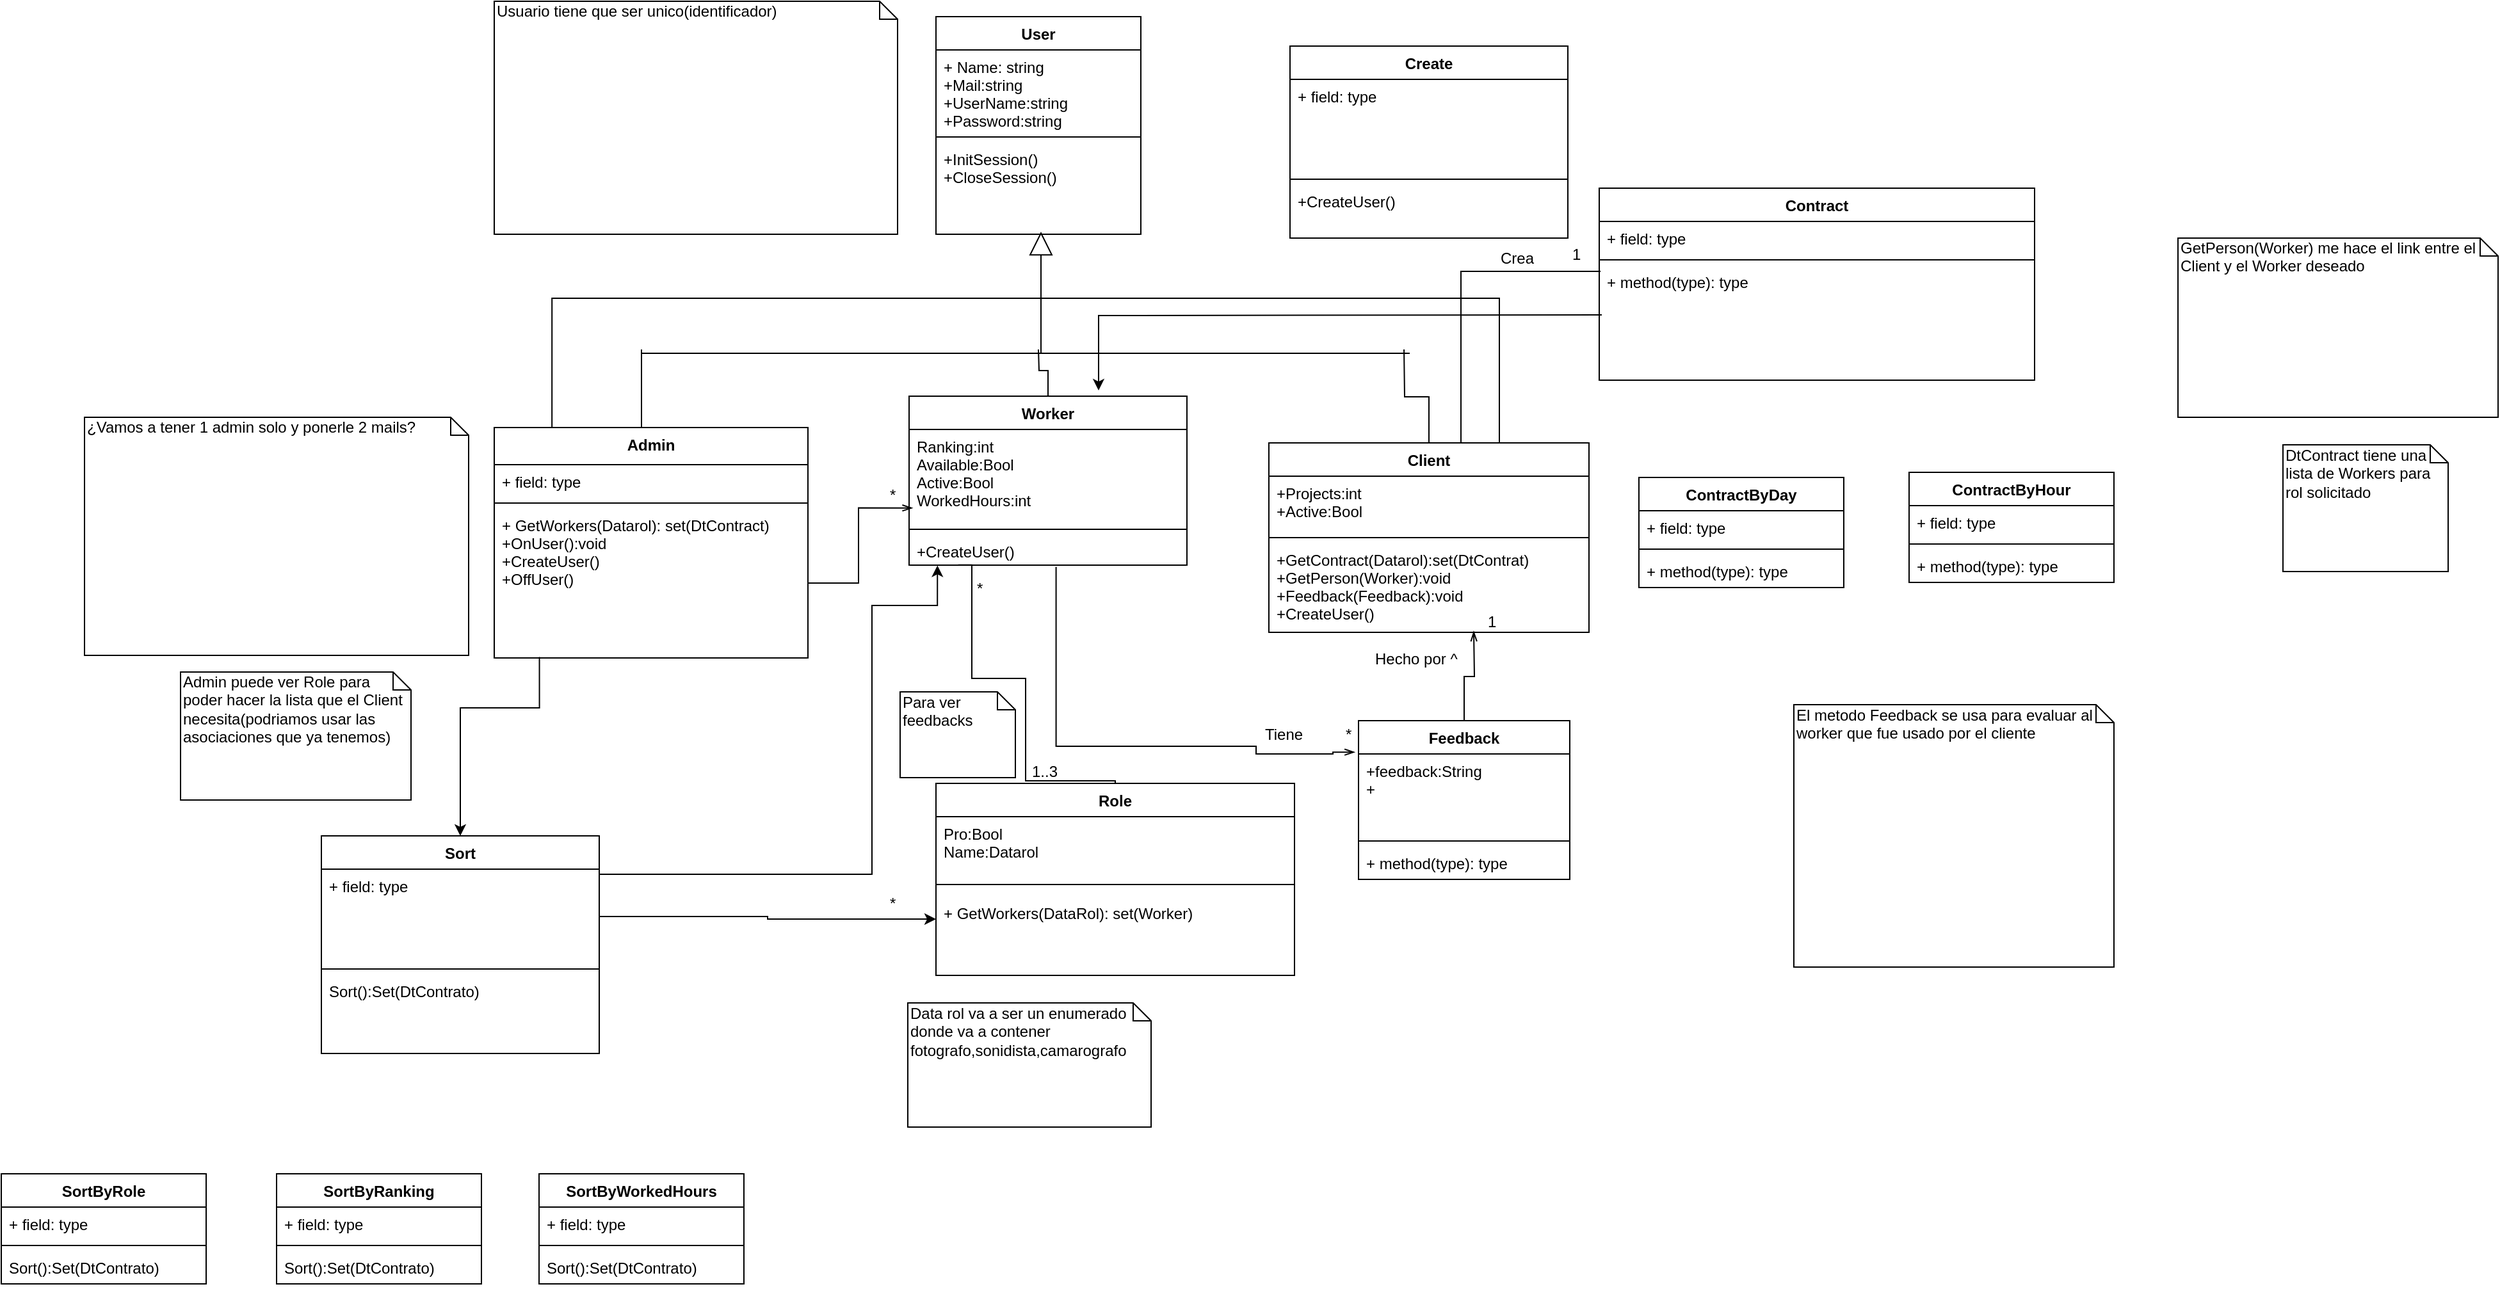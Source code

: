 <mxfile version="10.6.6" type="device"><diagram id="SDJkYluCiTzwaR56uqzN" name="Page-1"><mxGraphModel dx="1682" dy="655" grid="1" gridSize="10" guides="1" tooltips="1" connect="1" arrows="1" fold="1" page="1" pageScale="1" pageWidth="850" pageHeight="1100" math="0" shadow="0"><root><mxCell id="0"/><mxCell id="1" parent="0"/><mxCell id="5q09OxSUYwtpQelPZ46q-1" value="User" style="swimlane;fontStyle=1;align=center;verticalAlign=top;childLayout=stackLayout;horizontal=1;startSize=26;horizontalStack=0;resizeParent=1;resizeParentMax=0;resizeLast=0;collapsible=1;marginBottom=0;" parent="1" vertex="1"><mxGeometry x="220" y="20" width="160" height="170" as="geometry"/></mxCell><mxCell id="5q09OxSUYwtpQelPZ46q-2" value="+ Name: string&#10;+Mail:string&#10;+UserName:string&#10;+Password:string&#10;" style="text;strokeColor=none;fillColor=none;align=left;verticalAlign=top;spacingLeft=4;spacingRight=4;overflow=hidden;rotatable=0;points=[[0,0.5],[1,0.5]];portConstraint=eastwest;" parent="5q09OxSUYwtpQelPZ46q-1" vertex="1"><mxGeometry y="26" width="160" height="64" as="geometry"/></mxCell><mxCell id="5q09OxSUYwtpQelPZ46q-3" value="" style="line;strokeWidth=1;fillColor=none;align=left;verticalAlign=middle;spacingTop=-1;spacingLeft=3;spacingRight=3;rotatable=0;labelPosition=right;points=[];portConstraint=eastwest;" parent="5q09OxSUYwtpQelPZ46q-1" vertex="1"><mxGeometry y="90" width="160" height="8" as="geometry"/></mxCell><mxCell id="5q09OxSUYwtpQelPZ46q-4" value="+InitSession()&#10;+CloseSession()&#10;&#10;" style="text;strokeColor=none;fillColor=none;align=left;verticalAlign=top;spacingLeft=4;spacingRight=4;overflow=hidden;rotatable=0;points=[[0,0.5],[1,0.5]];portConstraint=eastwest;" parent="5q09OxSUYwtpQelPZ46q-1" vertex="1"><mxGeometry y="98" width="160" height="72" as="geometry"/></mxCell><mxCell id="5q09OxSUYwtpQelPZ46q-5" value="&lt;br&gt;&lt;br&gt;" style="endArrow=block;endSize=16;endFill=0;html=1;entryX=0.513;entryY=1.069;entryDx=0;entryDy=0;entryPerimeter=0;" parent="1" edge="1"><mxGeometry width="160" relative="1" as="geometry"><mxPoint x="302" y="283" as="sourcePoint"/><mxPoint x="302" y="188" as="targetPoint"/></mxGeometry></mxCell><mxCell id="5q09OxSUYwtpQelPZ46q-10" value="" style="endArrow=none;html=1;" parent="1" edge="1"><mxGeometry width="50" height="50" relative="1" as="geometry"><mxPoint x="-10" y="283" as="sourcePoint"/><mxPoint x="590" y="283" as="targetPoint"/></mxGeometry></mxCell><mxCell id="5q09OxSUYwtpQelPZ46q-26" value="" style="edgeStyle=orthogonalEdgeStyle;rounded=0;orthogonalLoop=1;jettySize=auto;html=1;endArrow=none;endFill=0;" parent="1" source="5q09OxSUYwtpQelPZ46q-12" edge="1"><mxGeometry relative="1" as="geometry"><mxPoint x="-10" y="280" as="targetPoint"/><Array as="points"><mxPoint x="-10" y="290"/></Array></mxGeometry></mxCell><mxCell id="5q09OxSUYwtpQelPZ46q-35" value="" style="edgeStyle=orthogonalEdgeStyle;rounded=0;orthogonalLoop=1;jettySize=auto;html=1;endArrow=none;endFill=0;" parent="1" source="5q09OxSUYwtpQelPZ46q-27" edge="1"><mxGeometry relative="1" as="geometry"><mxPoint x="300" y="280" as="targetPoint"/></mxGeometry></mxCell><mxCell id="5q09OxSUYwtpQelPZ46q-27" value="Worker" style="swimlane;fontStyle=1;align=center;verticalAlign=top;childLayout=stackLayout;horizontal=1;startSize=26;horizontalStack=0;resizeParent=1;resizeParentMax=0;resizeLast=0;collapsible=1;marginBottom=0;" parent="1" vertex="1"><mxGeometry x="199" y="316.5" width="217" height="132" as="geometry"/></mxCell><mxCell id="5q09OxSUYwtpQelPZ46q-28" value="Ranking:int&#10;Available:Bool&#10;Active:Bool&#10;WorkedHours:int&#10;" style="text;strokeColor=none;fillColor=none;align=left;verticalAlign=top;spacingLeft=4;spacingRight=4;overflow=hidden;rotatable=0;points=[[0,0.5],[1,0.5]];portConstraint=eastwest;" parent="5q09OxSUYwtpQelPZ46q-27" vertex="1"><mxGeometry y="26" width="217" height="74" as="geometry"/></mxCell><mxCell id="5q09OxSUYwtpQelPZ46q-29" value="" style="line;strokeWidth=1;fillColor=none;align=left;verticalAlign=middle;spacingTop=-1;spacingLeft=3;spacingRight=3;rotatable=0;labelPosition=right;points=[];portConstraint=eastwest;" parent="5q09OxSUYwtpQelPZ46q-27" vertex="1"><mxGeometry y="100" width="217" height="8" as="geometry"/></mxCell><mxCell id="5q09OxSUYwtpQelPZ46q-30" value="+CreateUser()" style="text;strokeColor=none;fillColor=none;align=left;verticalAlign=top;spacingLeft=4;spacingRight=4;overflow=hidden;rotatable=0;points=[[0,0.5],[1,0.5]];portConstraint=eastwest;" parent="5q09OxSUYwtpQelPZ46q-27" vertex="1"><mxGeometry y="108" width="217" height="24" as="geometry"/></mxCell><mxCell id="5q09OxSUYwtpQelPZ46q-89" style="edgeStyle=orthogonalEdgeStyle;rounded=0;orthogonalLoop=1;jettySize=auto;html=1;exitX=0.5;exitY=0;exitDx=0;exitDy=0;startArrow=none;startFill=0;endArrow=none;endFill=0;" parent="1" source="5q09OxSUYwtpQelPZ46q-36" edge="1"><mxGeometry relative="1" as="geometry"><mxPoint x="585.529" y="280" as="targetPoint"/></mxGeometry></mxCell><mxCell id="k8MaMHGygyyiRWq4Le-P-3" style="edgeStyle=orthogonalEdgeStyle;rounded=0;orthogonalLoop=1;jettySize=auto;html=1;exitX=0.75;exitY=0;exitDx=0;exitDy=0;entryX=0.184;entryY=0.009;entryDx=0;entryDy=0;entryPerimeter=0;endArrow=none;endFill=0;" parent="1" source="5q09OxSUYwtpQelPZ46q-36" target="5q09OxSUYwtpQelPZ46q-12" edge="1"><mxGeometry relative="1" as="geometry"><Array as="points"><mxPoint x="660" y="240"/><mxPoint x="-80" y="240"/></Array></mxGeometry></mxCell><mxCell id="50Mh4U7ZmOXtQYmtyxgU-5" style="edgeStyle=orthogonalEdgeStyle;rounded=0;orthogonalLoop=1;jettySize=auto;html=1;entryX=-0.004;entryY=0.041;entryDx=0;entryDy=0;entryPerimeter=0;endArrow=none;endFill=0;" edge="1" parent="1" source="5q09OxSUYwtpQelPZ46q-36"><mxGeometry relative="1" as="geometry"><mxPoint x="739" y="219" as="targetPoint"/><Array as="points"><mxPoint x="630" y="219"/></Array></mxGeometry></mxCell><mxCell id="5q09OxSUYwtpQelPZ46q-36" value="Client" style="swimlane;fontStyle=1;align=center;verticalAlign=top;childLayout=stackLayout;horizontal=1;startSize=26;horizontalStack=0;resizeParent=1;resizeParentMax=0;resizeLast=0;collapsible=1;marginBottom=0;" parent="1" vertex="1"><mxGeometry x="480" y="353" width="250" height="148" as="geometry"/></mxCell><mxCell id="5q09OxSUYwtpQelPZ46q-37" value="+Projects:int&#10;+Active:Bool&#10;" style="text;strokeColor=none;fillColor=none;align=left;verticalAlign=top;spacingLeft=4;spacingRight=4;overflow=hidden;rotatable=0;points=[[0,0.5],[1,0.5]];portConstraint=eastwest;" parent="5q09OxSUYwtpQelPZ46q-36" vertex="1"><mxGeometry y="26" width="250" height="44" as="geometry"/></mxCell><mxCell id="5q09OxSUYwtpQelPZ46q-38" value="" style="line;strokeWidth=1;fillColor=none;align=left;verticalAlign=middle;spacingTop=-1;spacingLeft=3;spacingRight=3;rotatable=0;labelPosition=right;points=[];portConstraint=eastwest;" parent="5q09OxSUYwtpQelPZ46q-36" vertex="1"><mxGeometry y="70" width="250" height="8" as="geometry"/></mxCell><mxCell id="5q09OxSUYwtpQelPZ46q-39" value="+GetContract(Datarol):set(DtContrat)&#10;+GetPerson(Worker):void&#10;+Feedback(Feedback):void&#10;+CreateUser()&#10;" style="text;strokeColor=none;fillColor=none;align=left;verticalAlign=top;spacingLeft=4;spacingRight=4;overflow=hidden;rotatable=0;points=[[0,0.5],[1,0.5]];portConstraint=eastwest;" parent="5q09OxSUYwtpQelPZ46q-36" vertex="1"><mxGeometry y="78" width="250" height="70" as="geometry"/></mxCell><mxCell id="5q09OxSUYwtpQelPZ46q-85" style="edgeStyle=orthogonalEdgeStyle;rounded=0;orthogonalLoop=1;jettySize=auto;html=1;exitX=0.5;exitY=0;exitDx=0;exitDy=0;entryX=0.177;entryY=0.997;entryDx=0;entryDy=0;entryPerimeter=0;startArrow=none;startFill=0;endArrow=none;endFill=0;" parent="1" source="5q09OxSUYwtpQelPZ46q-53" target="5q09OxSUYwtpQelPZ46q-30" edge="1"><mxGeometry relative="1" as="geometry"><Array as="points"><mxPoint x="290" y="617"/><mxPoint x="290" y="537"/><mxPoint x="248" y="537"/></Array></mxGeometry></mxCell><mxCell id="5q09OxSUYwtpQelPZ46q-62" value="1..3" style="text;html=1;resizable=0;points=[];autosize=1;align=left;verticalAlign=top;spacingTop=-4;" parent="1" vertex="1"><mxGeometry x="293" y="600" width="40" height="20" as="geometry"/></mxCell><mxCell id="5q09OxSUYwtpQelPZ46q-63" value="*" style="text;html=1;resizable=0;points=[];autosize=1;align=left;verticalAlign=top;spacingTop=-4;" parent="1" vertex="1"><mxGeometry x="250" y="457" width="20" height="20" as="geometry"/></mxCell><mxCell id="5q09OxSUYwtpQelPZ46q-64" value="Feedback" style="swimlane;fontStyle=1;align=center;verticalAlign=top;childLayout=stackLayout;horizontal=1;startSize=26;horizontalStack=0;resizeParent=1;resizeParentMax=0;resizeLast=0;collapsible=1;marginBottom=0;" parent="1" vertex="1"><mxGeometry x="550" y="570" width="165" height="124" as="geometry"/></mxCell><mxCell id="5q09OxSUYwtpQelPZ46q-65" value="+feedback:String&#10;+&#10;" style="text;strokeColor=none;fillColor=none;align=left;verticalAlign=top;spacingLeft=4;spacingRight=4;overflow=hidden;rotatable=0;points=[[0,0.5],[1,0.5]];portConstraint=eastwest;" parent="5q09OxSUYwtpQelPZ46q-64" vertex="1"><mxGeometry y="26" width="165" height="64" as="geometry"/></mxCell><mxCell id="5q09OxSUYwtpQelPZ46q-66" value="" style="line;strokeWidth=1;fillColor=none;align=left;verticalAlign=middle;spacingTop=-1;spacingLeft=3;spacingRight=3;rotatable=0;labelPosition=right;points=[];portConstraint=eastwest;" parent="5q09OxSUYwtpQelPZ46q-64" vertex="1"><mxGeometry y="90" width="165" height="8" as="geometry"/></mxCell><mxCell id="5q09OxSUYwtpQelPZ46q-67" value="+ method(type): type" style="text;strokeColor=none;fillColor=none;align=left;verticalAlign=top;spacingLeft=4;spacingRight=4;overflow=hidden;rotatable=0;points=[[0,0.5],[1,0.5]];portConstraint=eastwest;" parent="5q09OxSUYwtpQelPZ46q-64" vertex="1"><mxGeometry y="98" width="165" height="26" as="geometry"/></mxCell><mxCell id="5q09OxSUYwtpQelPZ46q-75" value="*" style="text;html=1;resizable=0;points=[];autosize=1;align=left;verticalAlign=top;spacingTop=-4;" parent="1" vertex="1"><mxGeometry x="538" y="571" width="20" height="20" as="geometry"/></mxCell><mxCell id="5q09OxSUYwtpQelPZ46q-76" value="Hecho por ^" style="text;html=1;resizable=0;points=[];autosize=1;align=left;verticalAlign=top;spacingTop=-4;" parent="1" vertex="1"><mxGeometry x="561" y="512" width="80" height="20" as="geometry"/></mxCell><mxCell id="5q09OxSUYwtpQelPZ46q-77" value="Tiene&amp;nbsp;" style="text;html=1;resizable=0;points=[];autosize=1;align=left;verticalAlign=top;spacingTop=-4;" parent="1" vertex="1"><mxGeometry x="475" y="571" width="50" height="20" as="geometry"/></mxCell><mxCell id="5q09OxSUYwtpQelPZ46q-86" value="Data rol va a ser un enumerado donde va a contener fotografo,sonidista,camarografo&amp;nbsp;" style="shape=note;whiteSpace=wrap;html=1;size=14;verticalAlign=top;align=left;spacingTop=-6;" parent="1" vertex="1"><mxGeometry x="198" y="790.5" width="190" height="97" as="geometry"/></mxCell><mxCell id="5q09OxSUYwtpQelPZ46q-87" style="edgeStyle=orthogonalEdgeStyle;rounded=0;orthogonalLoop=1;jettySize=auto;html=1;exitX=1;exitY=0.5;exitDx=0;exitDy=0;entryX=0.013;entryY=0.829;entryDx=0;entryDy=0;entryPerimeter=0;startArrow=none;startFill=0;endArrow=openThin;endFill=0;" parent="1" source="5q09OxSUYwtpQelPZ46q-15" target="5q09OxSUYwtpQelPZ46q-28" edge="1"><mxGeometry relative="1" as="geometry"/></mxCell><mxCell id="5q09OxSUYwtpQelPZ46q-88" value="*" style="text;html=1;resizable=0;points=[];autosize=1;align=left;verticalAlign=top;spacingTop=-4;" parent="1" vertex="1"><mxGeometry x="182" y="384" width="20" height="20" as="geometry"/></mxCell><mxCell id="5q09OxSUYwtpQelPZ46q-90" value="DtContract&amp;nbsp;tiene una lista de Workers para rol solicitado" style="shape=note;whiteSpace=wrap;html=1;size=14;verticalAlign=top;align=left;spacingTop=-6;" parent="1" vertex="1"><mxGeometry x="1272" y="354.5" width="129" height="99" as="geometry"/></mxCell><mxCell id="TyFhL4nCGPg7oJpDTBno-4" value="Admin puede ver Role para poder hacer la lista que el Client necesita(podriamos usar las asociaciones que ya tenemos)" style="shape=note;whiteSpace=wrap;html=1;size=14;verticalAlign=top;align=left;spacingTop=-6;" parent="1" vertex="1"><mxGeometry x="-370" y="532" width="180" height="100" as="geometry"/></mxCell><mxCell id="5q09OxSUYwtpQelPZ46q-73" value="1" style="text;html=1;resizable=0;points=[];autosize=1;align=left;verticalAlign=top;spacingTop=-4;" parent="1" vertex="1"><mxGeometry x="649" y="482.5" width="20" height="20" as="geometry"/></mxCell><mxCell id="TyFhL4nCGPg7oJpDTBno-5" style="edgeStyle=orthogonalEdgeStyle;rounded=0;orthogonalLoop=1;jettySize=auto;html=1;exitX=0.5;exitY=0;exitDx=0;exitDy=0;startArrow=none;startFill=0;endArrow=openThin;endFill=0;" parent="1" source="5q09OxSUYwtpQelPZ46q-64" edge="1"><mxGeometry relative="1" as="geometry"><mxPoint x="590" y="574" as="sourcePoint"/><mxPoint x="640" y="500" as="targetPoint"/></mxGeometry></mxCell><mxCell id="k8MaMHGygyyiRWq4Le-P-5" value="El metodo Feedback se usa para evaluar al worker que fue usado por el cliente" style="shape=note;whiteSpace=wrap;html=1;size=14;verticalAlign=top;align=left;spacingTop=-6;" parent="1" vertex="1"><mxGeometry x="890" y="557.5" width="250" height="205" as="geometry"/></mxCell><mxCell id="k8MaMHGygyyiRWq4Le-P-8" value="GetPerson(Worker) me hace el link entre el Client y el Worker deseado" style="shape=note;whiteSpace=wrap;html=1;size=14;verticalAlign=top;align=left;spacingTop=-6;" parent="1" vertex="1"><mxGeometry x="1190" y="193" width="250" height="140" as="geometry"/></mxCell><mxCell id="k8MaMHGygyyiRWq4Le-P-9" value="Usuario tiene que ser unico(identificador)" style="shape=note;whiteSpace=wrap;html=1;size=14;verticalAlign=top;align=left;spacingTop=-6;" parent="1" vertex="1"><mxGeometry x="-125" y="8" width="315" height="182" as="geometry"/></mxCell><mxCell id="k8MaMHGygyyiRWq4Le-P-13" style="edgeStyle=orthogonalEdgeStyle;rounded=0;orthogonalLoop=1;jettySize=auto;html=1;entryX=0.529;entryY=1.057;entryDx=0;entryDy=0;entryPerimeter=0;startArrow=openThin;startFill=0;endArrow=none;endFill=0;exitX=-0.017;exitY=-0.022;exitDx=0;exitDy=0;exitPerimeter=0;" parent="1" source="5q09OxSUYwtpQelPZ46q-65" target="5q09OxSUYwtpQelPZ46q-30" edge="1"><mxGeometry relative="1" as="geometry"><mxPoint x="490" y="595" as="sourcePoint"/><Array as="points"><mxPoint x="530" y="594"/><mxPoint x="530" y="596"/><mxPoint x="470" y="596"/><mxPoint x="470" y="590"/><mxPoint x="313" y="590"/></Array></mxGeometry></mxCell><mxCell id="k8MaMHGygyyiRWq4Le-P-15" value="" style="group" parent="1" vertex="1" connectable="0"><mxGeometry x="-125" y="341" width="625" height="500" as="geometry"/></mxCell><mxCell id="5q09OxSUYwtpQelPZ46q-12" value="Admin" style="swimlane;fontStyle=1;align=center;verticalAlign=top;childLayout=stackLayout;horizontal=1;startSize=29;horizontalStack=0;resizeParent=1;resizeParentMax=0;resizeLast=0;collapsible=1;marginBottom=0;" parent="k8MaMHGygyyiRWq4Le-P-15" vertex="1"><mxGeometry width="245" height="180" as="geometry"/></mxCell><mxCell id="5q09OxSUYwtpQelPZ46q-13" value="+ field: type" style="text;strokeColor=none;fillColor=none;align=left;verticalAlign=top;spacingLeft=4;spacingRight=4;overflow=hidden;rotatable=0;points=[[0,0.5],[1,0.5]];portConstraint=eastwest;" parent="5q09OxSUYwtpQelPZ46q-12" vertex="1"><mxGeometry y="29" width="245" height="26" as="geometry"/></mxCell><mxCell id="5q09OxSUYwtpQelPZ46q-14" value="" style="line;strokeWidth=1;fillColor=none;align=left;verticalAlign=middle;spacingTop=-1;spacingLeft=3;spacingRight=3;rotatable=0;labelPosition=right;points=[];portConstraint=eastwest;" parent="5q09OxSUYwtpQelPZ46q-12" vertex="1"><mxGeometry y="55" width="245" height="8" as="geometry"/></mxCell><mxCell id="5q09OxSUYwtpQelPZ46q-15" value="+ GetWorkers(Datarol): set(DtContract)&#10;+OnUser():void&#10;+CreateUser()&#10;+OffUser()&#10;&#10;" style="text;strokeColor=none;fillColor=none;align=left;verticalAlign=top;spacingLeft=4;spacingRight=4;overflow=hidden;rotatable=0;points=[[0,0.5],[1,0.5]];portConstraint=eastwest;" parent="5q09OxSUYwtpQelPZ46q-12" vertex="1"><mxGeometry y="63" width="245" height="117" as="geometry"/></mxCell><mxCell id="5q09OxSUYwtpQelPZ46q-53" value="Role" style="swimlane;fontStyle=1;align=center;verticalAlign=top;childLayout=stackLayout;horizontal=1;startSize=26;horizontalStack=0;resizeParent=1;resizeParentMax=0;resizeLast=0;collapsible=1;marginBottom=0;" parent="k8MaMHGygyyiRWq4Le-P-15" vertex="1"><mxGeometry x="345" y="278" width="280" height="150" as="geometry"/></mxCell><mxCell id="5q09OxSUYwtpQelPZ46q-54" value="Pro:Bool&#10;Name:Datarol&#10;" style="text;strokeColor=none;fillColor=none;align=left;verticalAlign=top;spacingLeft=4;spacingRight=4;overflow=hidden;rotatable=0;points=[[0,0.5],[1,0.5]];portConstraint=eastwest;" parent="5q09OxSUYwtpQelPZ46q-53" vertex="1"><mxGeometry y="26" width="280" height="44" as="geometry"/></mxCell><mxCell id="5q09OxSUYwtpQelPZ46q-55" value="" style="line;strokeWidth=1;fillColor=none;align=left;verticalAlign=middle;spacingTop=-1;spacingLeft=3;spacingRight=3;rotatable=0;labelPosition=right;points=[];portConstraint=eastwest;" parent="5q09OxSUYwtpQelPZ46q-53" vertex="1"><mxGeometry y="70" width="280" height="18" as="geometry"/></mxCell><mxCell id="5q09OxSUYwtpQelPZ46q-56" value="+ GetWorkers(DataRol): set(Worker)&#10;&#10;" style="text;strokeColor=none;fillColor=none;align=left;verticalAlign=top;spacingLeft=4;spacingRight=4;overflow=hidden;rotatable=0;points=[[0,0.5],[1,0.5]];portConstraint=eastwest;" parent="5q09OxSUYwtpQelPZ46q-53" vertex="1"><mxGeometry y="88" width="280" height="62" as="geometry"/></mxCell><mxCell id="k8MaMHGygyyiRWq4Le-P-14" value="*" style="text;html=1;resizable=0;points=[];autosize=1;align=left;verticalAlign=top;spacingTop=-4;" parent="k8MaMHGygyyiRWq4Le-P-15" vertex="1"><mxGeometry x="307" y="362" width="20" height="20" as="geometry"/></mxCell><mxCell id="TyFhL4nCGPg7oJpDTBno-1" value="Para ver feedbacks" style="shape=note;whiteSpace=wrap;html=1;size=14;verticalAlign=top;align=left;spacingTop=-6;" parent="k8MaMHGygyyiRWq4Le-P-15" vertex="1"><mxGeometry x="317" y="206.5" width="90" height="67" as="geometry"/></mxCell><mxCell id="k8MaMHGygyyiRWq4Le-P-21" value="¿Vamos a tener 1 admin solo y ponerle 2 mails?" style="shape=note;whiteSpace=wrap;html=1;size=14;verticalAlign=top;align=left;spacingTop=-6;" parent="1" vertex="1"><mxGeometry x="-445" y="333" width="300" height="186" as="geometry"/></mxCell><mxCell id="50Mh4U7ZmOXtQYmtyxgU-26" style="edgeStyle=orthogonalEdgeStyle;rounded=0;orthogonalLoop=1;jettySize=auto;html=1;entryX=0.144;entryY=0.994;entryDx=0;entryDy=0;entryPerimeter=0;startArrow=classic;startFill=1;endArrow=none;endFill=0;" edge="1" parent="1" source="kARqLUttwAQogrcN5J3Q-1" target="5q09OxSUYwtpQelPZ46q-15"><mxGeometry relative="1" as="geometry"><Array as="points"><mxPoint x="-151" y="560"/><mxPoint x="-90" y="560"/></Array></mxGeometry></mxCell><mxCell id="kARqLUttwAQogrcN5J3Q-1" value="Sort" style="swimlane;fontStyle=1;align=center;verticalAlign=top;childLayout=stackLayout;horizontal=1;startSize=26;horizontalStack=0;resizeParent=1;resizeParentMax=0;resizeLast=0;collapsible=1;marginBottom=0;" parent="1" vertex="1"><mxGeometry x="-260" y="660" width="217" height="170" as="geometry"/></mxCell><mxCell id="kARqLUttwAQogrcN5J3Q-2" value="+ field: type&#10;" style="text;strokeColor=none;fillColor=none;align=left;verticalAlign=top;spacingLeft=4;spacingRight=4;overflow=hidden;rotatable=0;points=[[0,0.5],[1,0.5]];portConstraint=eastwest;" parent="kARqLUttwAQogrcN5J3Q-1" vertex="1"><mxGeometry y="26" width="217" height="74" as="geometry"/></mxCell><mxCell id="kARqLUttwAQogrcN5J3Q-3" value="" style="line;strokeWidth=1;fillColor=none;align=left;verticalAlign=middle;spacingTop=-1;spacingLeft=3;spacingRight=3;rotatable=0;labelPosition=right;points=[];portConstraint=eastwest;" parent="kARqLUttwAQogrcN5J3Q-1" vertex="1"><mxGeometry y="100" width="217" height="8" as="geometry"/></mxCell><mxCell id="kARqLUttwAQogrcN5J3Q-4" value="Sort():Set(DtContrato)&#10;" style="text;strokeColor=none;fillColor=none;align=left;verticalAlign=top;spacingLeft=4;spacingRight=4;overflow=hidden;rotatable=0;points=[[0,0.5],[1,0.5]];portConstraint=eastwest;" parent="kARqLUttwAQogrcN5J3Q-1" vertex="1"><mxGeometry y="108" width="217" height="62" as="geometry"/></mxCell><mxCell id="kARqLUttwAQogrcN5J3Q-12" value="Create" style="swimlane;fontStyle=1;align=center;verticalAlign=top;childLayout=stackLayout;horizontal=1;startSize=26;horizontalStack=0;resizeParent=1;resizeParentMax=0;resizeLast=0;collapsible=1;marginBottom=0;" parent="1" vertex="1"><mxGeometry x="496.5" y="43" width="217" height="150" as="geometry"/></mxCell><mxCell id="kARqLUttwAQogrcN5J3Q-13" value="+ field: type&#10;&#10;" style="text;strokeColor=none;fillColor=none;align=left;verticalAlign=top;spacingLeft=4;spacingRight=4;overflow=hidden;rotatable=0;points=[[0,0.5],[1,0.5]];portConstraint=eastwest;" parent="kARqLUttwAQogrcN5J3Q-12" vertex="1"><mxGeometry y="26" width="217" height="74" as="geometry"/></mxCell><mxCell id="kARqLUttwAQogrcN5J3Q-14" value="" style="line;strokeWidth=1;fillColor=none;align=left;verticalAlign=middle;spacingTop=-1;spacingLeft=3;spacingRight=3;rotatable=0;labelPosition=right;points=[];portConstraint=eastwest;" parent="kARqLUttwAQogrcN5J3Q-12" vertex="1"><mxGeometry y="100" width="217" height="8" as="geometry"/></mxCell><mxCell id="kARqLUttwAQogrcN5J3Q-15" value="+CreateUser()&#10;" style="text;strokeColor=none;fillColor=none;align=left;verticalAlign=top;spacingLeft=4;spacingRight=4;overflow=hidden;rotatable=0;points=[[0,0.5],[1,0.5]];portConstraint=eastwest;" parent="kARqLUttwAQogrcN5J3Q-12" vertex="1"><mxGeometry y="108" width="217" height="42" as="geometry"/></mxCell><mxCell id="50Mh4U7ZmOXtQYmtyxgU-1" value="Contract" style="swimlane;fontStyle=1;align=center;verticalAlign=top;childLayout=stackLayout;horizontal=1;startSize=26;horizontalStack=0;resizeParent=1;resizeParentMax=0;resizeLast=0;collapsible=1;marginBottom=0;" vertex="1" parent="1"><mxGeometry x="738" y="154" width="340" height="150" as="geometry"/></mxCell><mxCell id="50Mh4U7ZmOXtQYmtyxgU-2" value="+ field: type" style="text;strokeColor=none;fillColor=none;align=left;verticalAlign=top;spacingLeft=4;spacingRight=4;overflow=hidden;rotatable=0;points=[[0,0.5],[1,0.5]];portConstraint=eastwest;" vertex="1" parent="50Mh4U7ZmOXtQYmtyxgU-1"><mxGeometry y="26" width="340" height="26" as="geometry"/></mxCell><mxCell id="50Mh4U7ZmOXtQYmtyxgU-3" value="" style="line;strokeWidth=1;fillColor=none;align=left;verticalAlign=middle;spacingTop=-1;spacingLeft=3;spacingRight=3;rotatable=0;labelPosition=right;points=[];portConstraint=eastwest;" vertex="1" parent="50Mh4U7ZmOXtQYmtyxgU-1"><mxGeometry y="52" width="340" height="8" as="geometry"/></mxCell><mxCell id="50Mh4U7ZmOXtQYmtyxgU-4" value="+ method(type): type" style="text;strokeColor=none;fillColor=none;align=left;verticalAlign=top;spacingLeft=4;spacingRight=4;overflow=hidden;rotatable=0;points=[[0,0.5],[1,0.5]];portConstraint=eastwest;" vertex="1" parent="50Mh4U7ZmOXtQYmtyxgU-1"><mxGeometry y="60" width="340" height="90" as="geometry"/></mxCell><mxCell id="50Mh4U7ZmOXtQYmtyxgU-6" value="Crea" style="text;html=1;resizable=0;points=[];autosize=1;align=left;verticalAlign=top;spacingTop=-4;" vertex="1" parent="1"><mxGeometry x="658.5" y="199" width="40" height="20" as="geometry"/></mxCell><mxCell id="50Mh4U7ZmOXtQYmtyxgU-7" value="1" style="text;html=1;resizable=0;points=[];autosize=1;align=left;verticalAlign=top;spacingTop=-4;" vertex="1" parent="1"><mxGeometry x="715" y="196" width="20" height="20" as="geometry"/></mxCell><mxCell id="50Mh4U7ZmOXtQYmtyxgU-8" style="edgeStyle=orthogonalEdgeStyle;rounded=0;orthogonalLoop=1;jettySize=auto;html=1;exitX=0;exitY=0.5;exitDx=0;exitDy=0;entryX=0.682;entryY=-0.034;entryDx=0;entryDy=0;entryPerimeter=0;" edge="1" parent="1" target="5q09OxSUYwtpQelPZ46q-27"><mxGeometry relative="1" as="geometry"><mxPoint x="740" y="253" as="sourcePoint"/></mxGeometry></mxCell><mxCell id="50Mh4U7ZmOXtQYmtyxgU-10" value="SortByRole" style="swimlane;fontStyle=1;align=center;verticalAlign=top;childLayout=stackLayout;horizontal=1;startSize=26;horizontalStack=0;resizeParent=1;resizeParentMax=0;resizeLast=0;collapsible=1;marginBottom=0;" vertex="1" parent="1"><mxGeometry x="-510" y="924" width="160" height="86" as="geometry"/></mxCell><mxCell id="50Mh4U7ZmOXtQYmtyxgU-11" value="+ field: type" style="text;strokeColor=none;fillColor=none;align=left;verticalAlign=top;spacingLeft=4;spacingRight=4;overflow=hidden;rotatable=0;points=[[0,0.5],[1,0.5]];portConstraint=eastwest;" vertex="1" parent="50Mh4U7ZmOXtQYmtyxgU-10"><mxGeometry y="26" width="160" height="26" as="geometry"/></mxCell><mxCell id="50Mh4U7ZmOXtQYmtyxgU-12" value="" style="line;strokeWidth=1;fillColor=none;align=left;verticalAlign=middle;spacingTop=-1;spacingLeft=3;spacingRight=3;rotatable=0;labelPosition=right;points=[];portConstraint=eastwest;" vertex="1" parent="50Mh4U7ZmOXtQYmtyxgU-10"><mxGeometry y="52" width="160" height="8" as="geometry"/></mxCell><mxCell id="50Mh4U7ZmOXtQYmtyxgU-13" value="Sort():Set(DtContrato)" style="text;strokeColor=none;fillColor=none;align=left;verticalAlign=top;spacingLeft=4;spacingRight=4;overflow=hidden;rotatable=0;points=[[0,0.5],[1,0.5]];portConstraint=eastwest;" vertex="1" parent="50Mh4U7ZmOXtQYmtyxgU-10"><mxGeometry y="60" width="160" height="26" as="geometry"/></mxCell><mxCell id="50Mh4U7ZmOXtQYmtyxgU-14" value="SortByRanking" style="swimlane;fontStyle=1;align=center;verticalAlign=top;childLayout=stackLayout;horizontal=1;startSize=26;horizontalStack=0;resizeParent=1;resizeParentMax=0;resizeLast=0;collapsible=1;marginBottom=0;" vertex="1" parent="1"><mxGeometry x="-295" y="924" width="160" height="86" as="geometry"/></mxCell><mxCell id="50Mh4U7ZmOXtQYmtyxgU-15" value="+ field: type" style="text;strokeColor=none;fillColor=none;align=left;verticalAlign=top;spacingLeft=4;spacingRight=4;overflow=hidden;rotatable=0;points=[[0,0.5],[1,0.5]];portConstraint=eastwest;" vertex="1" parent="50Mh4U7ZmOXtQYmtyxgU-14"><mxGeometry y="26" width="160" height="26" as="geometry"/></mxCell><mxCell id="50Mh4U7ZmOXtQYmtyxgU-16" value="" style="line;strokeWidth=1;fillColor=none;align=left;verticalAlign=middle;spacingTop=-1;spacingLeft=3;spacingRight=3;rotatable=0;labelPosition=right;points=[];portConstraint=eastwest;" vertex="1" parent="50Mh4U7ZmOXtQYmtyxgU-14"><mxGeometry y="52" width="160" height="8" as="geometry"/></mxCell><mxCell id="50Mh4U7ZmOXtQYmtyxgU-17" value="Sort():Set(DtContrato)" style="text;strokeColor=none;fillColor=none;align=left;verticalAlign=top;spacingLeft=4;spacingRight=4;overflow=hidden;rotatable=0;points=[[0,0.5],[1,0.5]];portConstraint=eastwest;" vertex="1" parent="50Mh4U7ZmOXtQYmtyxgU-14"><mxGeometry y="60" width="160" height="26" as="geometry"/></mxCell><mxCell id="50Mh4U7ZmOXtQYmtyxgU-18" value="SortByWorkedHours" style="swimlane;fontStyle=1;align=center;verticalAlign=top;childLayout=stackLayout;horizontal=1;startSize=26;horizontalStack=0;resizeParent=1;resizeParentMax=0;resizeLast=0;collapsible=1;marginBottom=0;" vertex="1" parent="1"><mxGeometry x="-90" y="924" width="160" height="86" as="geometry"/></mxCell><mxCell id="50Mh4U7ZmOXtQYmtyxgU-19" value="+ field: type" style="text;strokeColor=none;fillColor=none;align=left;verticalAlign=top;spacingLeft=4;spacingRight=4;overflow=hidden;rotatable=0;points=[[0,0.5],[1,0.5]];portConstraint=eastwest;" vertex="1" parent="50Mh4U7ZmOXtQYmtyxgU-18"><mxGeometry y="26" width="160" height="26" as="geometry"/></mxCell><mxCell id="50Mh4U7ZmOXtQYmtyxgU-20" value="" style="line;strokeWidth=1;fillColor=none;align=left;verticalAlign=middle;spacingTop=-1;spacingLeft=3;spacingRight=3;rotatable=0;labelPosition=right;points=[];portConstraint=eastwest;" vertex="1" parent="50Mh4U7ZmOXtQYmtyxgU-18"><mxGeometry y="52" width="160" height="8" as="geometry"/></mxCell><mxCell id="50Mh4U7ZmOXtQYmtyxgU-21" value="Sort():Set(DtContrato)" style="text;strokeColor=none;fillColor=none;align=left;verticalAlign=top;spacingLeft=4;spacingRight=4;overflow=hidden;rotatable=0;points=[[0,0.5],[1,0.5]];portConstraint=eastwest;" vertex="1" parent="50Mh4U7ZmOXtQYmtyxgU-18"><mxGeometry y="60" width="160" height="26" as="geometry"/></mxCell><mxCell id="50Mh4U7ZmOXtQYmtyxgU-25" style="edgeStyle=orthogonalEdgeStyle;rounded=0;orthogonalLoop=1;jettySize=auto;html=1;exitX=1;exitY=0.5;exitDx=0;exitDy=0;entryX=0;entryY=0.291;entryDx=0;entryDy=0;entryPerimeter=0;startArrow=none;startFill=0;endArrow=classic;endFill=1;" edge="1" parent="1" source="kARqLUttwAQogrcN5J3Q-2" target="5q09OxSUYwtpQelPZ46q-56"><mxGeometry relative="1" as="geometry"/></mxCell><mxCell id="50Mh4U7ZmOXtQYmtyxgU-27" style="edgeStyle=orthogonalEdgeStyle;rounded=0;orthogonalLoop=1;jettySize=auto;html=1;exitX=1;exitY=0.5;exitDx=0;exitDy=0;entryX=0.102;entryY=1.01;entryDx=0;entryDy=0;entryPerimeter=0;startArrow=none;startFill=0;endArrow=classic;endFill=1;" edge="1" parent="1" source="kARqLUttwAQogrcN5J3Q-2" target="5q09OxSUYwtpQelPZ46q-30"><mxGeometry relative="1" as="geometry"><Array as="points"><mxPoint x="-43" y="690"/><mxPoint x="170" y="690"/><mxPoint x="170" y="480"/><mxPoint x="221" y="480"/></Array></mxGeometry></mxCell><mxCell id="50Mh4U7ZmOXtQYmtyxgU-29" value="ContractByDay" style="swimlane;fontStyle=1;align=center;verticalAlign=top;childLayout=stackLayout;horizontal=1;startSize=26;horizontalStack=0;resizeParent=1;resizeParentMax=0;resizeLast=0;collapsible=1;marginBottom=0;" vertex="1" parent="1"><mxGeometry x="769" y="380" width="160" height="86" as="geometry"/></mxCell><mxCell id="50Mh4U7ZmOXtQYmtyxgU-30" value="+ field: type" style="text;strokeColor=none;fillColor=none;align=left;verticalAlign=top;spacingLeft=4;spacingRight=4;overflow=hidden;rotatable=0;points=[[0,0.5],[1,0.5]];portConstraint=eastwest;" vertex="1" parent="50Mh4U7ZmOXtQYmtyxgU-29"><mxGeometry y="26" width="160" height="26" as="geometry"/></mxCell><mxCell id="50Mh4U7ZmOXtQYmtyxgU-31" value="" style="line;strokeWidth=1;fillColor=none;align=left;verticalAlign=middle;spacingTop=-1;spacingLeft=3;spacingRight=3;rotatable=0;labelPosition=right;points=[];portConstraint=eastwest;" vertex="1" parent="50Mh4U7ZmOXtQYmtyxgU-29"><mxGeometry y="52" width="160" height="8" as="geometry"/></mxCell><mxCell id="50Mh4U7ZmOXtQYmtyxgU-32" value="+ method(type): type" style="text;strokeColor=none;fillColor=none;align=left;verticalAlign=top;spacingLeft=4;spacingRight=4;overflow=hidden;rotatable=0;points=[[0,0.5],[1,0.5]];portConstraint=eastwest;" vertex="1" parent="50Mh4U7ZmOXtQYmtyxgU-29"><mxGeometry y="60" width="160" height="26" as="geometry"/></mxCell><mxCell id="50Mh4U7ZmOXtQYmtyxgU-33" value="ContractByHour" style="swimlane;fontStyle=1;align=center;verticalAlign=top;childLayout=stackLayout;horizontal=1;startSize=26;horizontalStack=0;resizeParent=1;resizeParentMax=0;resizeLast=0;collapsible=1;marginBottom=0;" vertex="1" parent="1"><mxGeometry x="980" y="376" width="160" height="86" as="geometry"/></mxCell><mxCell id="50Mh4U7ZmOXtQYmtyxgU-34" value="+ field: type" style="text;strokeColor=none;fillColor=none;align=left;verticalAlign=top;spacingLeft=4;spacingRight=4;overflow=hidden;rotatable=0;points=[[0,0.5],[1,0.5]];portConstraint=eastwest;" vertex="1" parent="50Mh4U7ZmOXtQYmtyxgU-33"><mxGeometry y="26" width="160" height="26" as="geometry"/></mxCell><mxCell id="50Mh4U7ZmOXtQYmtyxgU-35" value="" style="line;strokeWidth=1;fillColor=none;align=left;verticalAlign=middle;spacingTop=-1;spacingLeft=3;spacingRight=3;rotatable=0;labelPosition=right;points=[];portConstraint=eastwest;" vertex="1" parent="50Mh4U7ZmOXtQYmtyxgU-33"><mxGeometry y="52" width="160" height="8" as="geometry"/></mxCell><mxCell id="50Mh4U7ZmOXtQYmtyxgU-36" value="+ method(type): type" style="text;strokeColor=none;fillColor=none;align=left;verticalAlign=top;spacingLeft=4;spacingRight=4;overflow=hidden;rotatable=0;points=[[0,0.5],[1,0.5]];portConstraint=eastwest;" vertex="1" parent="50Mh4U7ZmOXtQYmtyxgU-33"><mxGeometry y="60" width="160" height="26" as="geometry"/></mxCell></root></mxGraphModel></diagram></mxfile>